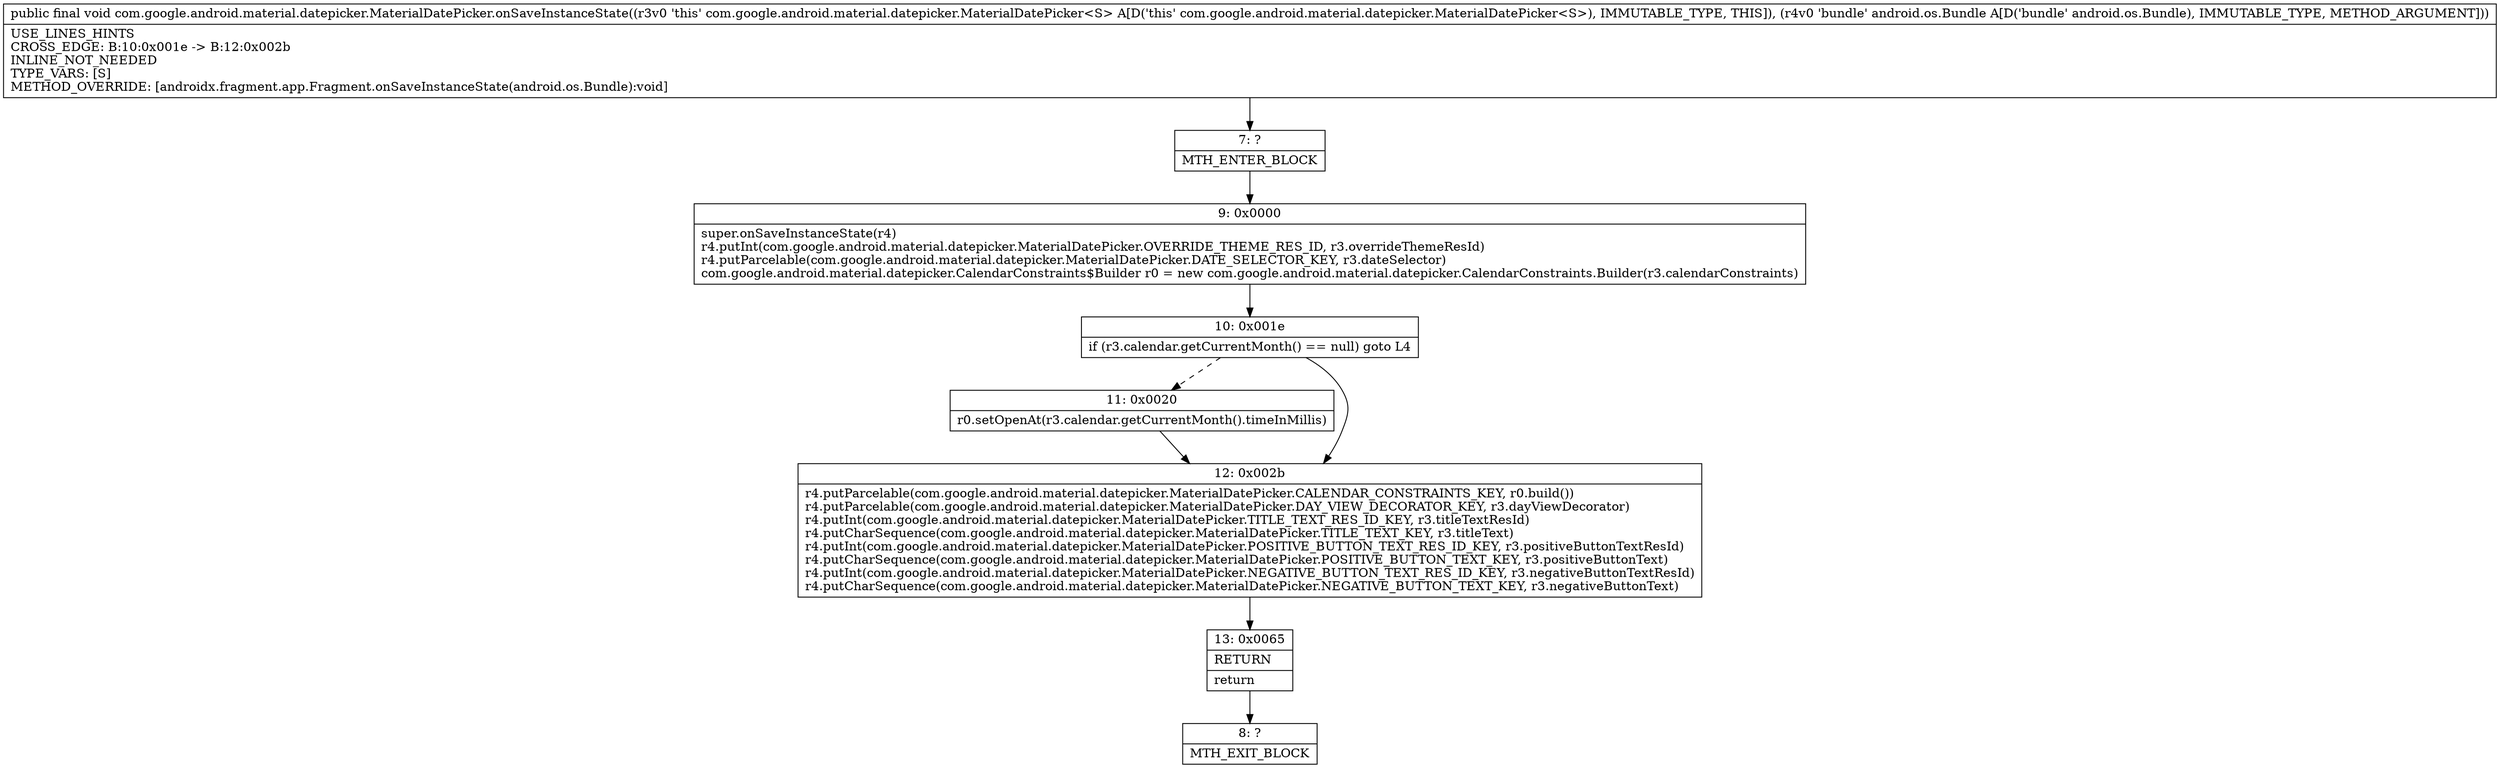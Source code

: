 digraph "CFG forcom.google.android.material.datepicker.MaterialDatePicker.onSaveInstanceState(Landroid\/os\/Bundle;)V" {
Node_7 [shape=record,label="{7\:\ ?|MTH_ENTER_BLOCK\l}"];
Node_9 [shape=record,label="{9\:\ 0x0000|super.onSaveInstanceState(r4)\lr4.putInt(com.google.android.material.datepicker.MaterialDatePicker.OVERRIDE_THEME_RES_ID, r3.overrideThemeResId)\lr4.putParcelable(com.google.android.material.datepicker.MaterialDatePicker.DATE_SELECTOR_KEY, r3.dateSelector)\lcom.google.android.material.datepicker.CalendarConstraints$Builder r0 = new com.google.android.material.datepicker.CalendarConstraints.Builder(r3.calendarConstraints)\l}"];
Node_10 [shape=record,label="{10\:\ 0x001e|if (r3.calendar.getCurrentMonth() == null) goto L4\l}"];
Node_11 [shape=record,label="{11\:\ 0x0020|r0.setOpenAt(r3.calendar.getCurrentMonth().timeInMillis)\l}"];
Node_12 [shape=record,label="{12\:\ 0x002b|r4.putParcelable(com.google.android.material.datepicker.MaterialDatePicker.CALENDAR_CONSTRAINTS_KEY, r0.build())\lr4.putParcelable(com.google.android.material.datepicker.MaterialDatePicker.DAY_VIEW_DECORATOR_KEY, r3.dayViewDecorator)\lr4.putInt(com.google.android.material.datepicker.MaterialDatePicker.TITLE_TEXT_RES_ID_KEY, r3.titleTextResId)\lr4.putCharSequence(com.google.android.material.datepicker.MaterialDatePicker.TITLE_TEXT_KEY, r3.titleText)\lr4.putInt(com.google.android.material.datepicker.MaterialDatePicker.POSITIVE_BUTTON_TEXT_RES_ID_KEY, r3.positiveButtonTextResId)\lr4.putCharSequence(com.google.android.material.datepicker.MaterialDatePicker.POSITIVE_BUTTON_TEXT_KEY, r3.positiveButtonText)\lr4.putInt(com.google.android.material.datepicker.MaterialDatePicker.NEGATIVE_BUTTON_TEXT_RES_ID_KEY, r3.negativeButtonTextResId)\lr4.putCharSequence(com.google.android.material.datepicker.MaterialDatePicker.NEGATIVE_BUTTON_TEXT_KEY, r3.negativeButtonText)\l}"];
Node_13 [shape=record,label="{13\:\ 0x0065|RETURN\l|return\l}"];
Node_8 [shape=record,label="{8\:\ ?|MTH_EXIT_BLOCK\l}"];
MethodNode[shape=record,label="{public final void com.google.android.material.datepicker.MaterialDatePicker.onSaveInstanceState((r3v0 'this' com.google.android.material.datepicker.MaterialDatePicker\<S\> A[D('this' com.google.android.material.datepicker.MaterialDatePicker\<S\>), IMMUTABLE_TYPE, THIS]), (r4v0 'bundle' android.os.Bundle A[D('bundle' android.os.Bundle), IMMUTABLE_TYPE, METHOD_ARGUMENT]))  | USE_LINES_HINTS\lCROSS_EDGE: B:10:0x001e \-\> B:12:0x002b\lINLINE_NOT_NEEDED\lTYPE_VARS: [S]\lMETHOD_OVERRIDE: [androidx.fragment.app.Fragment.onSaveInstanceState(android.os.Bundle):void]\l}"];
MethodNode -> Node_7;Node_7 -> Node_9;
Node_9 -> Node_10;
Node_10 -> Node_11[style=dashed];
Node_10 -> Node_12;
Node_11 -> Node_12;
Node_12 -> Node_13;
Node_13 -> Node_8;
}

